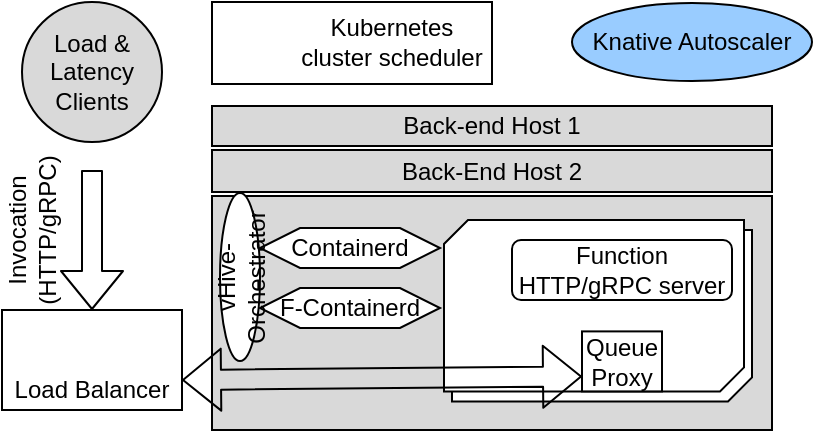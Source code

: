 <mxfile version="13.7.4" type="device" pages="2"><diagram id="d1ab7348-05c3-a1e3-ca4d-12c340fd6b49" name="Page-1"><mxGraphModel dx="1368" dy="894" grid="1" gridSize="10" guides="1" tooltips="1" connect="1" arrows="1" fold="1" page="1" pageScale="1" pageWidth="1169" pageHeight="827" background="#ffffff" math="0" shadow="0"><root><mxCell id="0"/><mxCell id="1" parent="0"/><mxCell id="tYLIRd__3y5wK6IkDS0Y-170" value="" style="rounded=0;whiteSpace=wrap;html=1;" vertex="1" parent="1"><mxGeometry x="400" y="146" width="140" height="41" as="geometry"/></mxCell><mxCell id="tYLIRd__3y5wK6IkDS0Y-167" value="" style="rounded=0;whiteSpace=wrap;html=1;" vertex="1" parent="1"><mxGeometry x="295" y="300" width="90" height="50" as="geometry"/></mxCell><mxCell id="tYLIRd__3y5wK6IkDS0Y-163" value="" style="shape=image;verticalLabelPosition=bottom;labelBackgroundColor=#ffffff;verticalAlign=top;aspect=fixed;imageAspect=0;image=https://kubernetes.io/images/favicon.png;" vertex="1" parent="1"><mxGeometry x="400" y="146.5" width="40" height="40" as="geometry"/></mxCell><mxCell id="tYLIRd__3y5wK6IkDS0Y-164" value="Knative Autoscaler" style="ellipse;whiteSpace=wrap;html=1;fillColor=#99CCFF;" vertex="1" parent="1"><mxGeometry x="580" y="146.5" width="120" height="39" as="geometry"/></mxCell><mxCell id="tYLIRd__3y5wK6IkDS0Y-165" value="" style="shape=image;verticalLabelPosition=bottom;labelBackgroundColor=#ffffff;verticalAlign=top;aspect=fixed;imageAspect=0;image=https://seeklogo.com/images/I/istio-logo-92FF583709-seeklogo.com.png;" vertex="1" parent="1"><mxGeometry x="310" y="300" width="60" height="31.4" as="geometry"/></mxCell><mxCell id="tYLIRd__3y5wK6IkDS0Y-166" value="" style="shape=flexArrow;endArrow=classic;html=1;" edge="1" parent="1" target="tYLIRd__3y5wK6IkDS0Y-167"><mxGeometry width="50" height="50" relative="1" as="geometry"><mxPoint x="340" y="230" as="sourcePoint"/><mxPoint x="339.5" y="230" as="targetPoint"/></mxGeometry></mxCell><mxCell id="tYLIRd__3y5wK6IkDS0Y-168" value="Load Balancer" style="text;html=1;strokeColor=none;fillColor=none;align=center;verticalAlign=middle;whiteSpace=wrap;rounded=0;" vertex="1" parent="1"><mxGeometry x="295" y="330" width="90" height="20" as="geometry"/></mxCell><mxCell id="tYLIRd__3y5wK6IkDS0Y-169" value="Invocation (HTTP/gRPC)" style="text;html=1;strokeColor=none;fillColor=none;align=center;verticalAlign=middle;whiteSpace=wrap;rounded=0;rotation=-90;" vertex="1" parent="1"><mxGeometry x="290" y="250" width="40" height="20" as="geometry"/></mxCell><mxCell id="tYLIRd__3y5wK6IkDS0Y-171" value="Kubernetes cluster scheduler" style="text;html=1;strokeColor=none;fillColor=none;align=center;verticalAlign=middle;whiteSpace=wrap;rounded=0;" vertex="1" parent="1"><mxGeometry x="440" y="156" width="100" height="20" as="geometry"/></mxCell><mxCell id="tYLIRd__3y5wK6IkDS0Y-172" value="Back-end Host 1" style="rounded=0;whiteSpace=wrap;html=1;fillColor=#D9D9D9;" vertex="1" parent="1"><mxGeometry x="400" y="198" width="280" height="20" as="geometry"/></mxCell><mxCell id="tYLIRd__3y5wK6IkDS0Y-173" value="Back-End Host 2" style="rounded=0;whiteSpace=wrap;html=1;fillColor=#D9D9D9;" vertex="1" parent="1"><mxGeometry x="400" y="220" width="280" height="21" as="geometry"/></mxCell><mxCell id="tYLIRd__3y5wK6IkDS0Y-174" value="" style="rounded=0;whiteSpace=wrap;html=1;fillColor=#D9D9D9;" vertex="1" parent="1"><mxGeometry x="400" y="243" width="280" height="117" as="geometry"/></mxCell><mxCell id="tYLIRd__3y5wK6IkDS0Y-175" value="Load &amp;amp; Latency Clients" style="ellipse;whiteSpace=wrap;html=1;aspect=fixed;fillColor=#D9D9D9;" vertex="1" parent="1"><mxGeometry x="305" y="146" width="70" height="70" as="geometry"/></mxCell><mxCell id="tYLIRd__3y5wK6IkDS0Y-177" value="" style="verticalLabelPosition=bottom;verticalAlign=top;html=1;shape=mxgraph.basic.diag_snip_rect;dx=6;fillColor=#FFFFFF;" vertex="1" parent="1"><mxGeometry x="520" y="260" width="150" height="85.7" as="geometry"/></mxCell><mxCell id="tYLIRd__3y5wK6IkDS0Y-178" value="" style="verticalLabelPosition=bottom;verticalAlign=top;html=1;shape=mxgraph.basic.diag_snip_rect;dx=6;fillColor=#FFFFFF;" vertex="1" parent="1"><mxGeometry x="516" y="255" width="150" height="85.7" as="geometry"/></mxCell><mxCell id="tYLIRd__3y5wK6IkDS0Y-179" value="Containerd" style="shape=hexagon;perimeter=hexagonPerimeter2;whiteSpace=wrap;html=1;fixedSize=1;fillColor=#FFFFFF;" vertex="1" parent="1"><mxGeometry x="424" y="259" width="90" height="20" as="geometry"/></mxCell><mxCell id="tYLIRd__3y5wK6IkDS0Y-180" value="F-Containerd" style="shape=hexagon;perimeter=hexagonPerimeter2;whiteSpace=wrap;html=1;fixedSize=1;fillColor=#FFFFFF;" vertex="1" parent="1"><mxGeometry x="424" y="289" width="90" height="20" as="geometry"/></mxCell><mxCell id="tYLIRd__3y5wK6IkDS0Y-182" value="vHive-Orchestrator" style="ellipse;whiteSpace=wrap;html=1;fillColor=#FFFFFF;rotation=-90;" vertex="1" parent="1"><mxGeometry x="372" y="273.5" width="84" height="20" as="geometry"/></mxCell><mxCell id="tYLIRd__3y5wK6IkDS0Y-183" value="Function HTTP/gRPC server" style="rounded=1;whiteSpace=wrap;html=1;fillColor=#FFFFFF;" vertex="1" parent="1"><mxGeometry x="550" y="265" width="110" height="30" as="geometry"/></mxCell><mxCell id="tYLIRd__3y5wK6IkDS0Y-184" value="" style="shape=flexArrow;endArrow=classic;startArrow=classic;html=1;entryX=0;entryY=0.75;entryDx=0;entryDy=0;exitX=1;exitY=0.25;exitDx=0;exitDy=0;" edge="1" parent="1" source="tYLIRd__3y5wK6IkDS0Y-168" target="tYLIRd__3y5wK6IkDS0Y-185"><mxGeometry width="50" height="50" relative="1" as="geometry"><mxPoint x="400" y="339.5" as="sourcePoint"/><mxPoint x="500" y="339.5" as="targetPoint"/></mxGeometry></mxCell><mxCell id="tYLIRd__3y5wK6IkDS0Y-185" value="Queue Proxy" style="rounded=0;whiteSpace=wrap;html=1;fillColor=#FFFFFF;" vertex="1" parent="1"><mxGeometry x="585" y="310.7" width="40" height="30" as="geometry"/></mxCell></root></mxGraphModel></diagram><diagram id="RzMYT8_0PIYHxydV9U3K" name="Page-2"><mxGraphModel dx="1368" dy="894" grid="1" gridSize="10" guides="1" tooltips="1" connect="1" arrows="1" fold="1" page="1" pageScale="1" pageWidth="850" pageHeight="1100" math="0" shadow="0"><root><mxCell id="oxDxLF2ibF7eBrGmIbjC-0"/><mxCell id="oxDxLF2ibF7eBrGmIbjC-1" parent="oxDxLF2ibF7eBrGmIbjC-0"/><mxCell id="oxDxLF2ibF7eBrGmIbjC-2" value="" style="shape=image;verticalLabelPosition=bottom;labelBackgroundColor=#ffffff;verticalAlign=top;aspect=fixed;imageAspect=0;image=https://github.com/ease-lab/vhive/raw/master/docs/figures/vhive_logo.png;" vertex="1" parent="oxDxLF2ibF7eBrGmIbjC-1"><mxGeometry x="110" y="370" width="170" height="170" as="geometry"/></mxCell><mxCell id="oxDxLF2ibF7eBrGmIbjC-3" value="&lt;b style=&quot;box-sizing: inherit; font-size: 23px; text-align: left;&quot;&gt;Open-Source End-to-End Framework for Serverless Experimentation&lt;/b&gt;" style="text;html=1;strokeColor=none;fillColor=none;align=center;verticalAlign=middle;whiteSpace=wrap;rounded=0;labelBackgroundColor=none;fontSize=23;" vertex="1" parent="oxDxLF2ibF7eBrGmIbjC-1"><mxGeometry x="300" y="405" width="420" height="100" as="geometry"/></mxCell></root></mxGraphModel></diagram></mxfile>